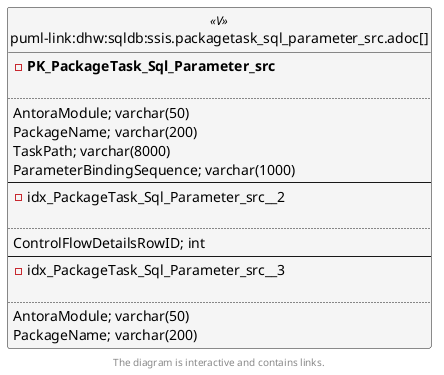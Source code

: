 @startuml
left to right direction
'top to bottom direction
hide circle
'avoide "." issues:
set namespaceSeparator none


skinparam class {
  BackgroundColor White
  BackgroundColor<<FN>> Yellow
  BackgroundColor<<FS>> Yellow
  BackgroundColor<<FT>> LightGray
  BackgroundColor<<IF>> Yellow
  BackgroundColor<<IS>> Yellow
  BackgroundColor<<P>> Aqua
  BackgroundColor<<PC>> Aqua
  BackgroundColor<<SN>> Yellow
  BackgroundColor<<SO>> SlateBlue
  BackgroundColor<<TF>> LightGray
  BackgroundColor<<TR>> Tomato
  BackgroundColor<<U>> White
  BackgroundColor<<V>> WhiteSmoke
  BackgroundColor<<X>> Aqua
  BackgroundColor<<external>> AliceBlue
}


entity "puml-link:dhw:sqldb:ssis.packagetask_sql_parameter_src.adoc[]" as ssis.PackageTask_Sql_Parameter_src << V >> {
- **PK_PackageTask_Sql_Parameter_src**

..
AntoraModule; varchar(50)
PackageName; varchar(200)
TaskPath; varchar(8000)
ParameterBindingSequence; varchar(1000)
--
- idx_PackageTask_Sql_Parameter_src__2

..
ControlFlowDetailsRowID; int
--
- idx_PackageTask_Sql_Parameter_src__3

..
AntoraModule; varchar(50)
PackageName; varchar(200)
}

footer The diagram is interactive and contains links.
@enduml

